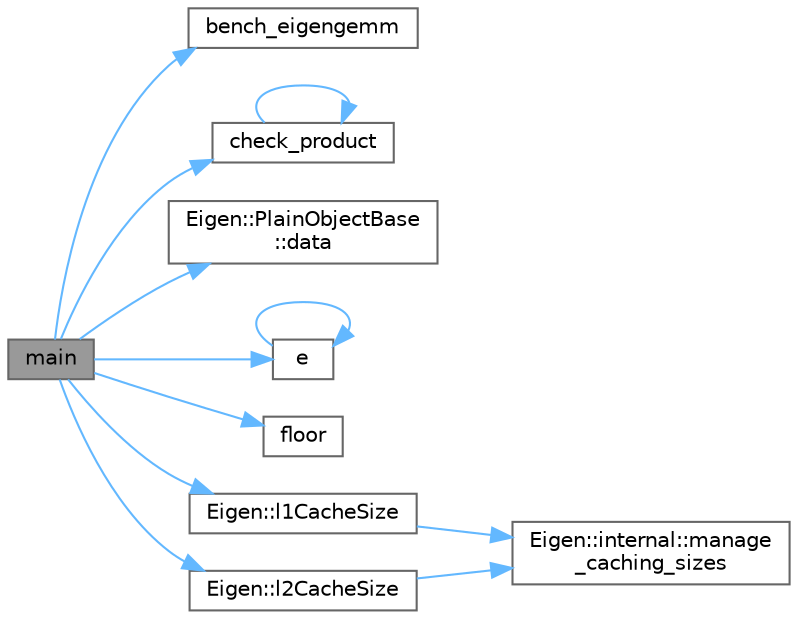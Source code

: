 digraph "main"
{
 // LATEX_PDF_SIZE
  bgcolor="transparent";
  edge [fontname=Helvetica,fontsize=10,labelfontname=Helvetica,labelfontsize=10];
  node [fontname=Helvetica,fontsize=10,shape=box,height=0.2,width=0.4];
  rankdir="LR";
  Node1 [id="Node000001",label="main",height=0.2,width=0.4,color="gray40", fillcolor="grey60", style="filled", fontcolor="black",tooltip=" "];
  Node1 -> Node2 [id="edge12_Node000001_Node000002",color="steelblue1",style="solid",tooltip=" "];
  Node2 [id="Node000002",label="bench_eigengemm",height=0.2,width=0.4,color="grey40", fillcolor="white", style="filled",URL="$bench_blas_gemm_8cpp.html#addc8f991503c7d043fad85b4c962a694",tooltip=" "];
  Node1 -> Node3 [id="edge13_Node000001_Node000003",color="steelblue1",style="solid",tooltip=" "];
  Node3 [id="Node000003",label="check_product",height=0.2,width=0.4,color="grey40", fillcolor="white", style="filled",URL="$bench_blas_gemm_8cpp.html#a2662eea21279bd90ac616d362677a772",tooltip=" "];
  Node3 -> Node3 [id="edge14_Node000003_Node000003",color="steelblue1",style="solid",tooltip=" "];
  Node1 -> Node4 [id="edge15_Node000001_Node000004",color="steelblue1",style="solid",tooltip=" "];
  Node4 [id="Node000004",label="Eigen::PlainObjectBase\l::data",height=0.2,width=0.4,color="grey40", fillcolor="white", style="filled",URL="$class_eigen_1_1_plain_object_base.html#a322d4d48cc285b60e0dff100db522342",tooltip=" "];
  Node1 -> Node5 [id="edge16_Node000001_Node000005",color="steelblue1",style="solid",tooltip=" "];
  Node5 [id="Node000005",label="e",height=0.2,width=0.4,color="grey40", fillcolor="white", style="filled",URL="$_cwise__array__power__array_8cpp.html#a9cb86ff854760bf91a154f2724a9101d",tooltip=" "];
  Node5 -> Node5 [id="edge17_Node000005_Node000005",color="steelblue1",style="solid",tooltip=" "];
  Node1 -> Node6 [id="edge18_Node000001_Node000006",color="steelblue1",style="solid",tooltip=" "];
  Node6 [id="Node000006",label="floor",height=0.2,width=0.4,color="grey40", fillcolor="white", style="filled",URL="$_array_cwise_unary_ops_8h.html#a3230e10964844c34fb73eaccc84dc8a7",tooltip=" "];
  Node1 -> Node7 [id="edge19_Node000001_Node000007",color="steelblue1",style="solid",tooltip=" "];
  Node7 [id="Node000007",label="Eigen::l1CacheSize",height=0.2,width=0.4,color="grey40", fillcolor="white", style="filled",URL="$namespace_eigen.html#a2669f89ff38296a38e6d973552eb4e33",tooltip=" "];
  Node7 -> Node8 [id="edge20_Node000007_Node000008",color="steelblue1",style="solid",tooltip=" "];
  Node8 [id="Node000008",label="Eigen::internal::manage\l_caching_sizes",height=0.2,width=0.4,color="grey40", fillcolor="white", style="filled",URL="$namespace_eigen_1_1internal.html#aa32f9fb4cd20f86ef87d00db101e2f7c",tooltip=" "];
  Node1 -> Node9 [id="edge21_Node000001_Node000009",color="steelblue1",style="solid",tooltip=" "];
  Node9 [id="Node000009",label="Eigen::l2CacheSize",height=0.2,width=0.4,color="grey40", fillcolor="white", style="filled",URL="$namespace_eigen.html#a2cfc0330ba567d63a496be1cac8427ae",tooltip=" "];
  Node9 -> Node8 [id="edge22_Node000009_Node000008",color="steelblue1",style="solid",tooltip=" "];
}
